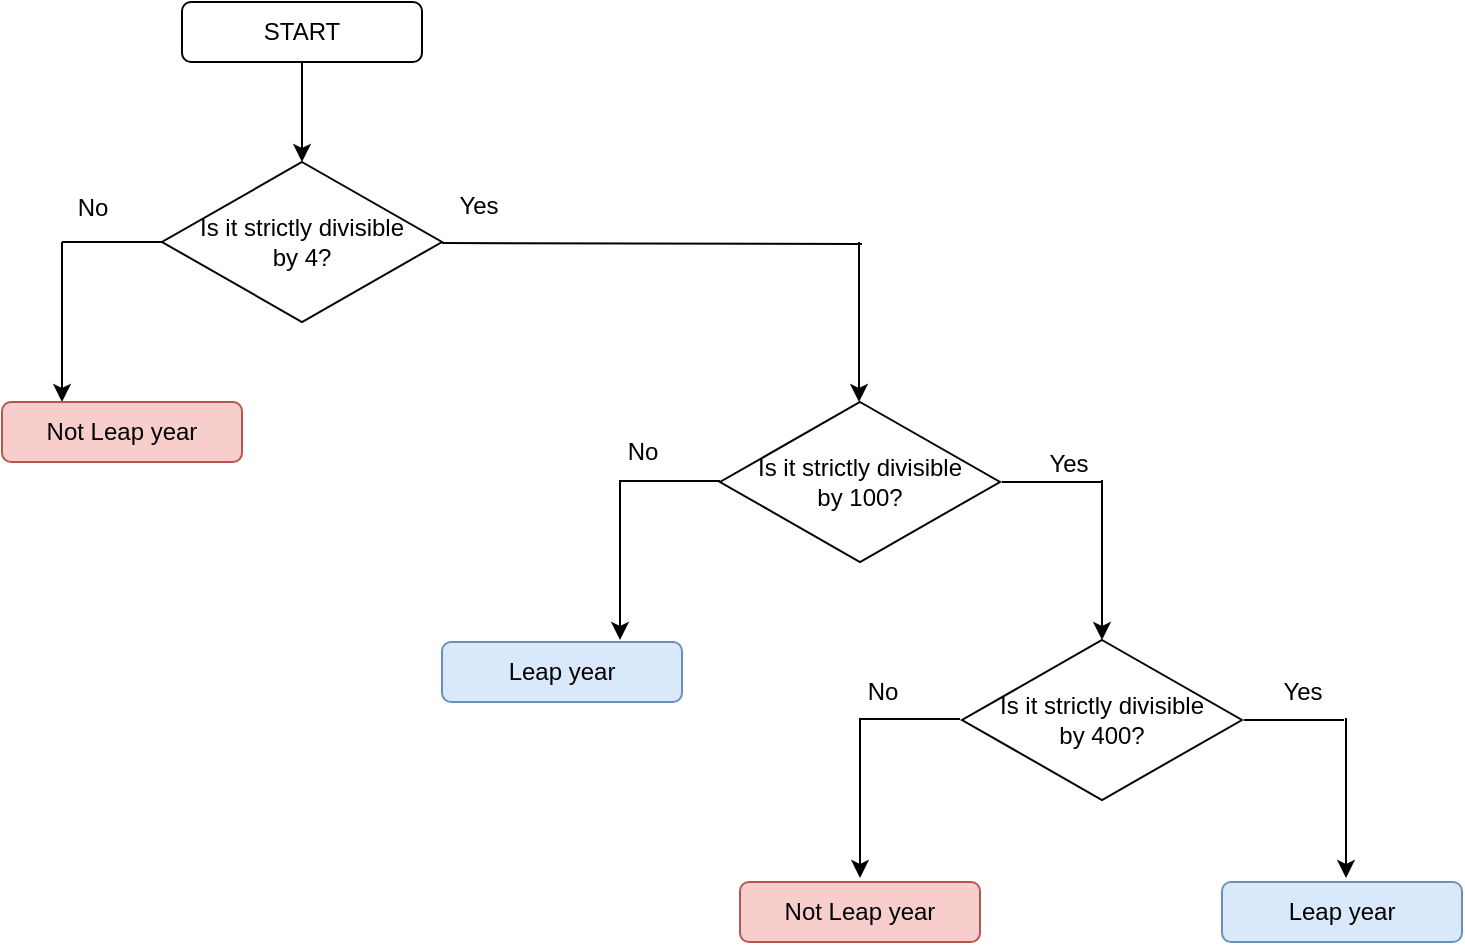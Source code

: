 <mxfile version="20.0.3" type="github">
  <diagram id="F3vtVtR32gwNckF1_TBd" name="Page-1">
    <mxGraphModel dx="946" dy="551" grid="1" gridSize="10" guides="1" tooltips="1" connect="1" arrows="1" fold="1" page="1" pageScale="1" pageWidth="850" pageHeight="1100" math="0" shadow="0">
      <root>
        <mxCell id="0" />
        <mxCell id="1" parent="0" />
        <mxCell id="Rd8vmU82o228LC-c0hcn-1" value="START" style="rounded=1;whiteSpace=wrap;html=1;" vertex="1" parent="1">
          <mxGeometry x="160" y="40" width="120" height="30" as="geometry" />
        </mxCell>
        <mxCell id="Rd8vmU82o228LC-c0hcn-2" value="" style="endArrow=classic;html=1;rounded=0;exitX=0.5;exitY=1;exitDx=0;exitDy=0;" edge="1" parent="1" source="Rd8vmU82o228LC-c0hcn-1">
          <mxGeometry width="50" height="50" relative="1" as="geometry">
            <mxPoint x="400" y="320" as="sourcePoint" />
            <mxPoint x="220" y="120" as="targetPoint" />
          </mxGeometry>
        </mxCell>
        <mxCell id="Rd8vmU82o228LC-c0hcn-3" value="Is it strictly divisible &lt;br&gt;by 4?" style="rhombus;whiteSpace=wrap;html=1;" vertex="1" parent="1">
          <mxGeometry x="150" y="120" width="140" height="80" as="geometry" />
        </mxCell>
        <mxCell id="Rd8vmU82o228LC-c0hcn-6" value="" style="endArrow=none;html=1;rounded=0;" edge="1" parent="1">
          <mxGeometry width="50" height="50" relative="1" as="geometry">
            <mxPoint x="100" y="160" as="sourcePoint" />
            <mxPoint x="150" y="160" as="targetPoint" />
          </mxGeometry>
        </mxCell>
        <mxCell id="Rd8vmU82o228LC-c0hcn-7" value="" style="endArrow=classic;html=1;rounded=0;" edge="1" parent="1">
          <mxGeometry width="50" height="50" relative="1" as="geometry">
            <mxPoint x="100" y="160" as="sourcePoint" />
            <mxPoint x="100" y="240" as="targetPoint" />
          </mxGeometry>
        </mxCell>
        <mxCell id="Rd8vmU82o228LC-c0hcn-8" value="Not Leap year" style="rounded=1;whiteSpace=wrap;html=1;fillColor=#f8cecc;strokeColor=#b85450;" vertex="1" parent="1">
          <mxGeometry x="70" y="240" width="120" height="30" as="geometry" />
        </mxCell>
        <mxCell id="Rd8vmU82o228LC-c0hcn-9" value="No" style="text;html=1;align=center;verticalAlign=middle;resizable=0;points=[];autosize=1;strokeColor=none;fillColor=none;" vertex="1" parent="1">
          <mxGeometry x="95" y="128" width="40" height="30" as="geometry" />
        </mxCell>
        <mxCell id="Rd8vmU82o228LC-c0hcn-10" value="" style="endArrow=none;html=1;rounded=0;" edge="1" parent="1">
          <mxGeometry width="50" height="50" relative="1" as="geometry">
            <mxPoint x="290" y="160.5" as="sourcePoint" />
            <mxPoint x="500" y="161" as="targetPoint" />
          </mxGeometry>
        </mxCell>
        <mxCell id="Rd8vmU82o228LC-c0hcn-11" value="" style="endArrow=classic;html=1;rounded=0;" edge="1" parent="1">
          <mxGeometry width="50" height="50" relative="1" as="geometry">
            <mxPoint x="498.5" y="160" as="sourcePoint" />
            <mxPoint x="498.5" y="240" as="targetPoint" />
          </mxGeometry>
        </mxCell>
        <mxCell id="Rd8vmU82o228LC-c0hcn-13" value="Leap year" style="rounded=1;whiteSpace=wrap;html=1;fillColor=#dae8fc;strokeColor=#6c8ebf;" vertex="1" parent="1">
          <mxGeometry x="680" y="480" width="120" height="30" as="geometry" />
        </mxCell>
        <mxCell id="Rd8vmU82o228LC-c0hcn-15" value="Is it strictly divisible &lt;br&gt;by 100?" style="rhombus;whiteSpace=wrap;html=1;" vertex="1" parent="1">
          <mxGeometry x="429" y="240" width="140" height="80" as="geometry" />
        </mxCell>
        <mxCell id="Rd8vmU82o228LC-c0hcn-16" value="" style="endArrow=none;html=1;rounded=0;" edge="1" parent="1">
          <mxGeometry width="50" height="50" relative="1" as="geometry">
            <mxPoint x="691" y="399" as="sourcePoint" />
            <mxPoint x="741" y="399" as="targetPoint" />
          </mxGeometry>
        </mxCell>
        <mxCell id="Rd8vmU82o228LC-c0hcn-17" value="" style="endArrow=none;html=1;rounded=0;" edge="1" parent="1">
          <mxGeometry width="50" height="50" relative="1" as="geometry">
            <mxPoint x="379" y="279.5" as="sourcePoint" />
            <mxPoint x="429" y="279.5" as="targetPoint" />
          </mxGeometry>
        </mxCell>
        <mxCell id="Rd8vmU82o228LC-c0hcn-18" value="" style="endArrow=classic;html=1;rounded=0;" edge="1" parent="1">
          <mxGeometry width="50" height="50" relative="1" as="geometry">
            <mxPoint x="742" y="398" as="sourcePoint" />
            <mxPoint x="742" y="478" as="targetPoint" />
          </mxGeometry>
        </mxCell>
        <mxCell id="Rd8vmU82o228LC-c0hcn-19" value="" style="endArrow=classic;html=1;rounded=0;" edge="1" parent="1">
          <mxGeometry width="50" height="50" relative="1" as="geometry">
            <mxPoint x="379" y="279" as="sourcePoint" />
            <mxPoint x="379" y="359" as="targetPoint" />
          </mxGeometry>
        </mxCell>
        <mxCell id="Rd8vmU82o228LC-c0hcn-21" value="No" style="text;html=1;align=center;verticalAlign=middle;resizable=0;points=[];autosize=1;strokeColor=none;fillColor=none;" vertex="1" parent="1">
          <mxGeometry x="370" y="250" width="40" height="30" as="geometry" />
        </mxCell>
        <mxCell id="Rd8vmU82o228LC-c0hcn-22" value="Leap year" style="rounded=1;whiteSpace=wrap;html=1;fillColor=#dae8fc;strokeColor=#6c8ebf;" vertex="1" parent="1">
          <mxGeometry x="290" y="360" width="120" height="30" as="geometry" />
        </mxCell>
        <mxCell id="Rd8vmU82o228LC-c0hcn-23" value="" style="endArrow=none;html=1;rounded=0;" edge="1" parent="1">
          <mxGeometry width="50" height="50" relative="1" as="geometry">
            <mxPoint x="570" y="280" as="sourcePoint" />
            <mxPoint x="620" y="280" as="targetPoint" />
          </mxGeometry>
        </mxCell>
        <mxCell id="Rd8vmU82o228LC-c0hcn-24" value="" style="endArrow=classic;html=1;rounded=0;" edge="1" parent="1">
          <mxGeometry width="50" height="50" relative="1" as="geometry">
            <mxPoint x="620" y="279" as="sourcePoint" />
            <mxPoint x="620" y="359" as="targetPoint" />
          </mxGeometry>
        </mxCell>
        <mxCell id="Rd8vmU82o228LC-c0hcn-25" value="Yes" style="text;html=1;align=center;verticalAlign=middle;resizable=0;points=[];autosize=1;strokeColor=none;fillColor=none;" vertex="1" parent="1">
          <mxGeometry x="288" y="127" width="40" height="30" as="geometry" />
        </mxCell>
        <mxCell id="Rd8vmU82o228LC-c0hcn-27" value="Yes" style="text;html=1;align=center;verticalAlign=middle;resizable=0;points=[];autosize=1;strokeColor=none;fillColor=none;" vertex="1" parent="1">
          <mxGeometry x="583" y="256" width="40" height="30" as="geometry" />
        </mxCell>
        <mxCell id="Rd8vmU82o228LC-c0hcn-28" value="Yes" style="text;html=1;align=center;verticalAlign=middle;resizable=0;points=[];autosize=1;strokeColor=none;fillColor=none;" vertex="1" parent="1">
          <mxGeometry x="700" y="370" width="40" height="30" as="geometry" />
        </mxCell>
        <mxCell id="Rd8vmU82o228LC-c0hcn-29" value="Is it strictly divisible &lt;br&gt;by 400?" style="rhombus;whiteSpace=wrap;html=1;" vertex="1" parent="1">
          <mxGeometry x="550" y="359" width="140" height="80" as="geometry" />
        </mxCell>
        <mxCell id="Rd8vmU82o228LC-c0hcn-30" value="" style="endArrow=none;html=1;rounded=0;" edge="1" parent="1">
          <mxGeometry width="50" height="50" relative="1" as="geometry">
            <mxPoint x="499" y="398.5" as="sourcePoint" />
            <mxPoint x="549" y="398.5" as="targetPoint" />
          </mxGeometry>
        </mxCell>
        <mxCell id="Rd8vmU82o228LC-c0hcn-31" value="" style="endArrow=classic;html=1;rounded=0;" edge="1" parent="1">
          <mxGeometry width="50" height="50" relative="1" as="geometry">
            <mxPoint x="499" y="398" as="sourcePoint" />
            <mxPoint x="499" y="478" as="targetPoint" />
          </mxGeometry>
        </mxCell>
        <mxCell id="Rd8vmU82o228LC-c0hcn-32" value="Not Leap year" style="rounded=1;whiteSpace=wrap;html=1;fillColor=#f8cecc;strokeColor=#b85450;" vertex="1" parent="1">
          <mxGeometry x="439" y="480" width="120" height="30" as="geometry" />
        </mxCell>
        <mxCell id="Rd8vmU82o228LC-c0hcn-33" value="No" style="text;html=1;align=center;verticalAlign=middle;resizable=0;points=[];autosize=1;strokeColor=none;fillColor=none;" vertex="1" parent="1">
          <mxGeometry x="490" y="370" width="40" height="30" as="geometry" />
        </mxCell>
      </root>
    </mxGraphModel>
  </diagram>
</mxfile>
